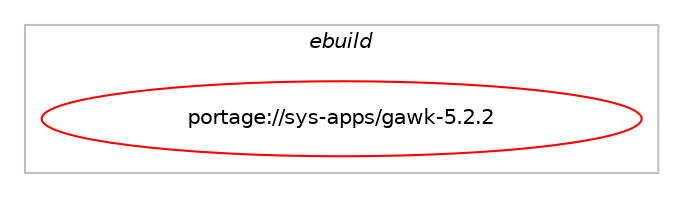 digraph prolog {

# *************
# Graph options
# *************

newrank=true;
concentrate=true;
compound=true;
graph [rankdir=LR,fontname=Helvetica,fontsize=10,ranksep=1.5];#, ranksep=2.5, nodesep=0.2];
edge  [arrowhead=vee];
node  [fontname=Helvetica,fontsize=10];

# **********
# The ebuild
# **********

subgraph cluster_leftcol {
color=gray;
label=<<i>ebuild</i>>;
id [label="portage://sys-apps/gawk-5.2.2", color=red, width=4, href="../sys-apps/gawk-5.2.2.svg"];
}

# ****************
# The dependencies
# ****************

subgraph cluster_midcol {
color=gray;
label=<<i>dependencies</i>>;
subgraph cluster_compile {
fillcolor="#eeeeee";
style=filled;
label=<<i>compile</i>>;
# *** BEGIN UNKNOWN DEPENDENCY TYPE (TODO) ***
# id -> equal(use_conditional_group(positive,mpfr,portage://sys-apps/gawk-5.2.2,[package_dependency(portage://sys-apps/gawk-5.2.2,install,no,dev-libs,gmp,none,[,,],any_same_slot,[]),package_dependency(portage://sys-apps/gawk-5.2.2,install,no,dev-libs,mpfr,none,[,,],any_same_slot,[])]))
# *** END UNKNOWN DEPENDENCY TYPE (TODO) ***

# *** BEGIN UNKNOWN DEPENDENCY TYPE (TODO) ***
# id -> equal(use_conditional_group(positive,readline,portage://sys-apps/gawk-5.2.2,[package_dependency(portage://sys-apps/gawk-5.2.2,install,no,sys-libs,readline,none,[,,],any_same_slot,[])]))
# *** END UNKNOWN DEPENDENCY TYPE (TODO) ***

}
subgraph cluster_compileandrun {
fillcolor="#eeeeee";
style=filled;
label=<<i>compile and run</i>>;
}
subgraph cluster_run {
fillcolor="#eeeeee";
style=filled;
label=<<i>run</i>>;
# *** BEGIN UNKNOWN DEPENDENCY TYPE (TODO) ***
# id -> equal(use_conditional_group(positive,mpfr,portage://sys-apps/gawk-5.2.2,[package_dependency(portage://sys-apps/gawk-5.2.2,run,no,dev-libs,gmp,none,[,,],any_same_slot,[]),package_dependency(portage://sys-apps/gawk-5.2.2,run,no,dev-libs,mpfr,none,[,,],any_same_slot,[])]))
# *** END UNKNOWN DEPENDENCY TYPE (TODO) ***

# *** BEGIN UNKNOWN DEPENDENCY TYPE (TODO) ***
# id -> equal(use_conditional_group(positive,readline,portage://sys-apps/gawk-5.2.2,[package_dependency(portage://sys-apps/gawk-5.2.2,run,no,sys-libs,readline,none,[,,],any_same_slot,[])]))
# *** END UNKNOWN DEPENDENCY TYPE (TODO) ***

}
}

# **************
# The candidates
# **************

subgraph cluster_choices {
rank=same;
color=gray;
label=<<i>candidates</i>>;

}

}
